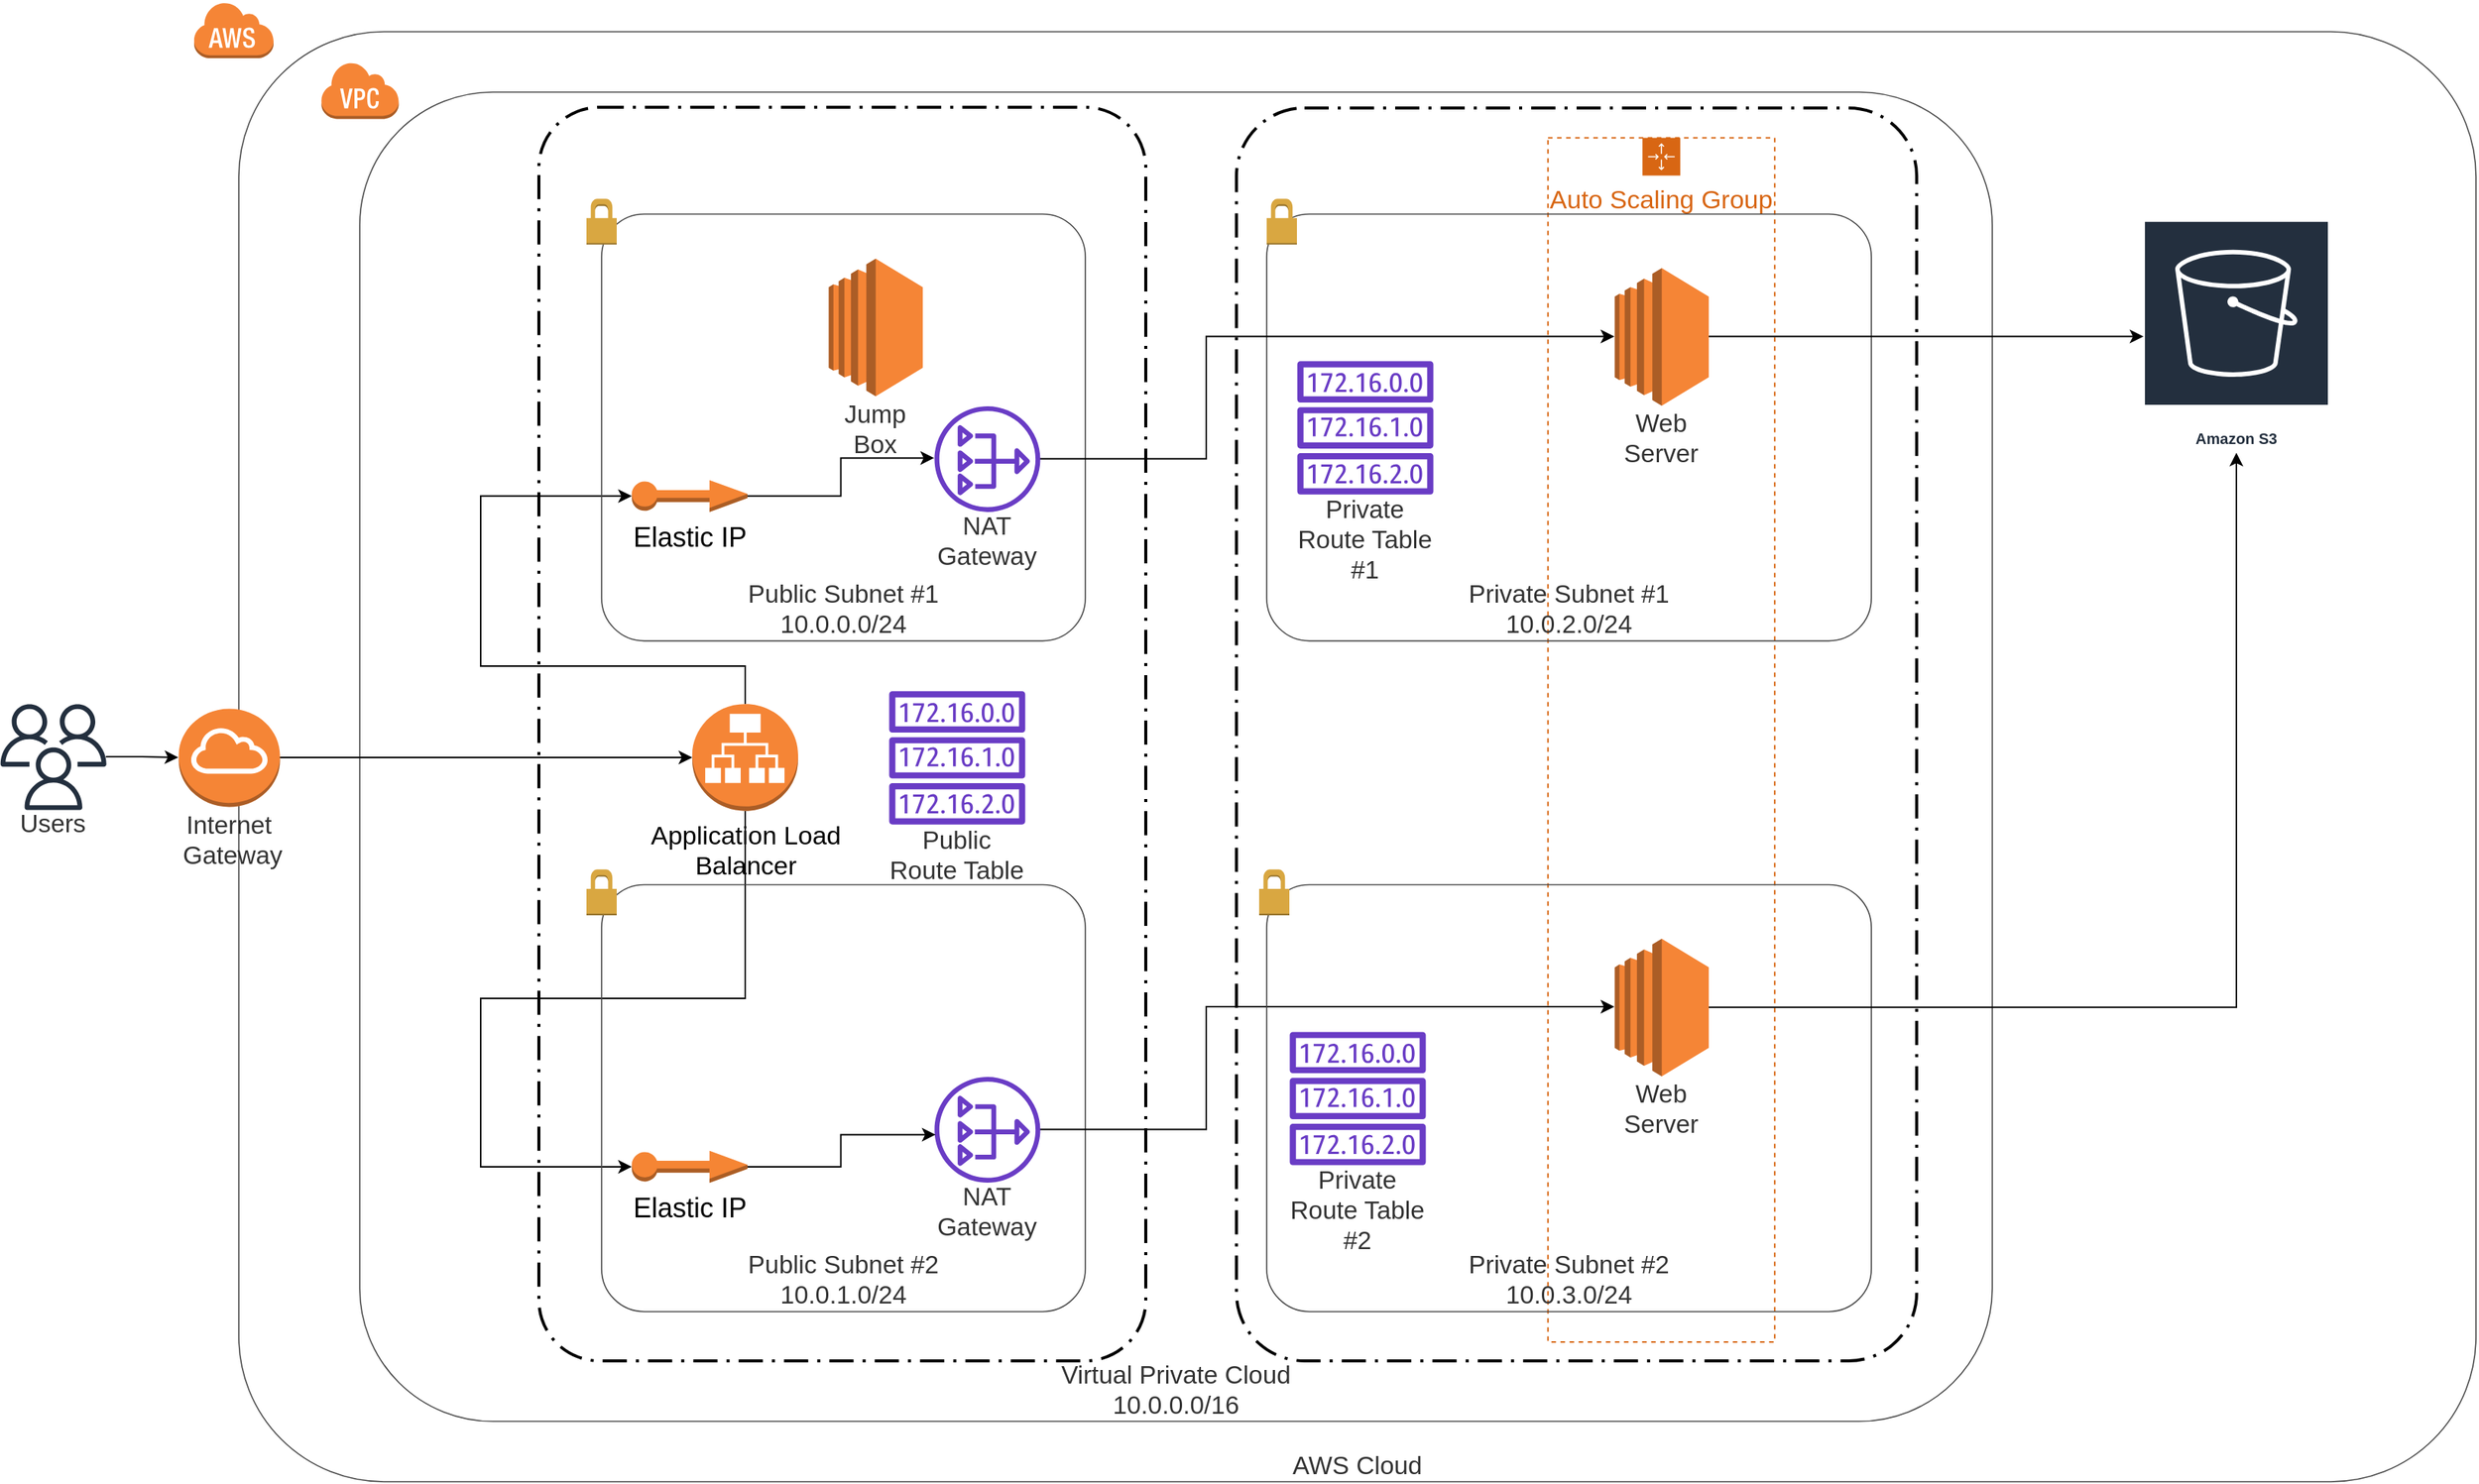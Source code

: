 <mxfile version="15.2.7" type="device"><diagram id="9_8ljSnjN0PdX_t8s5Fa" name="Page-1"><mxGraphModel dx="1662" dy="838" grid="1" gridSize="10" guides="1" tooltips="1" connect="1" arrows="1" fold="1" page="1" pageScale="1" pageWidth="850" pageHeight="1100" math="0" shadow="0"><root><mxCell id="0"/><mxCell id="1" parent="0"/><mxCell id="hPg0l2d3v6UohcGCYwUa-8" value="AWS Cloud" style="rounded=1;arcSize=10;dashed=0;verticalAlign=bottom;whiteSpace=wrap;fontSize=16.7;fontColor=#333333;spacing=0;strokeColor=#474747;fillOpacity=0;fillColor=#000000;strokeWidth=0.8;html=1;" parent="1" vertex="1"><mxGeometry x="280" y="80" width="1480" height="960" as="geometry"/></mxCell><mxCell id="ukanTvBXOWu9aK6D2yAv-57" value="&lt;font style=&quot;font-size: 17px&quot;&gt;Auto Scaling Group&lt;/font&gt;" style="points=[[0,0],[0.25,0],[0.5,0],[0.75,0],[1,0],[1,0.25],[1,0.5],[1,0.75],[1,1],[0.75,1],[0.5,1],[0.25,1],[0,1],[0,0.75],[0,0.5],[0,0.25]];outlineConnect=0;gradientColor=none;html=1;whiteSpace=wrap;fontSize=12;fontStyle=0;shape=mxgraph.aws4.groupCenter;grIcon=mxgraph.aws4.group_auto_scaling_group;grStroke=1;strokeColor=#D86613;fillColor=none;verticalAlign=top;align=center;fontColor=#D86613;dashed=1;spacingTop=25;" parent="hPg0l2d3v6UohcGCYwUa-8" vertex="1"><mxGeometry x="866.1" y="70.275" width="150" height="797.248" as="geometry"/></mxCell><mxCell id="hPg0l2d3v6UohcGCYwUa-12" value="Virtual Private Cloud&lt;br&gt;10.0.0.0/16" style="rounded=1;arcSize=10;dashed=0;verticalAlign=bottom;whiteSpace=wrap;fontSize=16.7;fontColor=#333333;spacing=0;strokeColor=#474747;fillOpacity=0;fillColor=#000000;strokeWidth=0.8;html=1;container=0;" parent="hPg0l2d3v6UohcGCYwUa-8" vertex="1"><mxGeometry x="80" y="40" width="1080" height="880" as="geometry"/></mxCell><mxCell id="ukanTvBXOWu9aK6D2yAv-23" value="Private Subnet #1&lt;br&gt;10.0.2.0/24" style="rounded=1;arcSize=10;dashed=0;verticalAlign=bottom;whiteSpace=wrap;fontSize=16.7;fontColor=#333333;spacing=0;strokeColor=#474747;fillOpacity=0;fillColor=#000000;strokeWidth=0.8;html=1;" parent="hPg0l2d3v6UohcGCYwUa-8" vertex="1"><mxGeometry x="680" y="120.73" width="400" height="282.57" as="geometry"/></mxCell><mxCell id="hPg0l2d3v6UohcGCYwUa-13" value="" style="shape=mxgraph.aws3.virtual_private_cloud;fillColor=#F58536;" parent="hPg0l2d3v6UohcGCYwUa-8" vertex="1"><mxGeometry x="54.242" y="19.817" width="51.515" height="37.884" as="geometry"/></mxCell><mxCell id="ukanTvBXOWu9aK6D2yAv-42" style="edgeStyle=orthogonalEdgeStyle;rounded=0;orthogonalLoop=1;jettySize=auto;html=1;entryX=0;entryY=0.5;entryDx=0;entryDy=0;entryPerimeter=0;" parent="hPg0l2d3v6UohcGCYwUa-8" source="eSD-YjLWbk_EXA9ssDNA-8" target="ukanTvBXOWu9aK6D2yAv-7" edge="1"><mxGeometry x="360" y="120" as="geometry"><Array as="points"><mxPoint x="335" y="420"/><mxPoint x="160" y="420"/><mxPoint x="160" y="307"/></Array></mxGeometry></mxCell><mxCell id="ukanTvBXOWu9aK6D2yAv-43" style="edgeStyle=orthogonalEdgeStyle;rounded=0;orthogonalLoop=1;jettySize=auto;html=1;entryX=0;entryY=0.5;entryDx=0;entryDy=0;entryPerimeter=0;" parent="hPg0l2d3v6UohcGCYwUa-8" source="eSD-YjLWbk_EXA9ssDNA-8" target="ukanTvBXOWu9aK6D2yAv-14" edge="1"><mxGeometry x="360" y="120" as="geometry"><Array as="points"><mxPoint x="335" y="640"/><mxPoint x="160" y="640"/><mxPoint x="160" y="751"/></Array></mxGeometry></mxCell><mxCell id="eSD-YjLWbk_EXA9ssDNA-8" value="Application Load&lt;br&gt;Balancer" style="outlineConnect=0;dashed=0;verticalLabelPosition=bottom;verticalAlign=top;align=center;html=1;shape=mxgraph.aws3.application_load_balancer;fillColor=#F58536;gradientColor=none;fontSize=17;" parent="hPg0l2d3v6UohcGCYwUa-8" vertex="1"><mxGeometry x="300" y="445.175" width="70" height="70.642" as="geometry"/></mxCell><mxCell id="3JGuSOdNoXyZ8qZ8k8i8-1" value="Public Subnet #1&lt;br&gt;10.0.0.0/24" style="rounded=1;arcSize=10;dashed=0;verticalAlign=bottom;whiteSpace=wrap;fontSize=16.7;fontColor=#333333;spacing=0;strokeColor=#474747;fillOpacity=0;fillColor=#000000;strokeWidth=0.8;html=1;" parent="hPg0l2d3v6UohcGCYwUa-8" vertex="1"><mxGeometry x="240" y="120.734" width="320" height="282.569" as="geometry"/></mxCell><mxCell id="3JGuSOdNoXyZ8qZ8k8i8-2" value="" style="shape=mxgraph.aws3.permissions;fillColor=#D9A741;" parent="hPg0l2d3v6UohcGCYwUa-8" vertex="1"><mxGeometry x="230" y="110.642" width="20" height="30.275" as="geometry"/></mxCell><mxCell id="ukanTvBXOWu9aK6D2yAv-48" style="edgeStyle=orthogonalEdgeStyle;rounded=0;orthogonalLoop=1;jettySize=auto;html=1;entryX=0;entryY=0.5;entryDx=0;entryDy=0;entryPerimeter=0;" parent="hPg0l2d3v6UohcGCYwUa-8" source="hPg0l2d3v6UohcGCYwUa-29" target="ukanTvBXOWu9aK6D2yAv-27" edge="1"><mxGeometry x="360" y="120" as="geometry"><Array as="points"><mxPoint x="640" y="283.211"/><mxPoint x="640" y="201.468"/></Array></mxGeometry></mxCell><UserObject label="NAT Gateway" lucidchartObjectId="k8J9xWuGcrYL" id="hPg0l2d3v6UohcGCYwUa-29"><mxCell style="html=1;overflow=block;blockSpacing=1;whiteSpace=wrap;shape=mxgraph.aws4.nat_gateway;labelPosition=center;verticalLabelPosition=bottom;align=center;verticalAlign=top;strokeColor=none;whiteSpace=wrap;fontSize=16.7;fontColor=#333333;spacing=0;strokeOpacity=100;rounded=1;absoluteArcSize=1;arcSize=9;fillColor=#693cc5;strokeWidth=2.3;" parent="hPg0l2d3v6UohcGCYwUa-8" vertex="1"><mxGeometry x="460" y="247.385" width="70" height="70.642" as="geometry"/></mxCell></UserObject><mxCell id="ukanTvBXOWu9aK6D2yAv-46" style="edgeStyle=orthogonalEdgeStyle;rounded=0;orthogonalLoop=1;jettySize=auto;html=1;entryX=0;entryY=0.493;entryDx=0;entryDy=0;entryPerimeter=0;" parent="hPg0l2d3v6UohcGCYwUa-8" source="ukanTvBXOWu9aK6D2yAv-7" target="hPg0l2d3v6UohcGCYwUa-29" edge="1"><mxGeometry x="360" y="120" as="geometry"/></mxCell><mxCell id="ukanTvBXOWu9aK6D2yAv-7" value="&lt;font style=&quot;font-size: 18px&quot;&gt;Elastic IP&lt;/font&gt;" style="outlineConnect=0;dashed=0;verticalLabelPosition=bottom;verticalAlign=top;align=center;html=1;shape=mxgraph.aws3.elastic_ip;fillColor=#F58534;gradientColor=none;fontSize=17;" parent="hPg0l2d3v6UohcGCYwUa-8" vertex="1"><mxGeometry x="260" y="296.835" width="76.5" height="21.193" as="geometry"/></mxCell><UserObject label="Jump Box" lucidchartObjectId="9-J9aKVi-Kyo" id="9VPYlxgBtkbdzvwf1XIm-1"><mxCell style="html=1;overflow=block;blockSpacing=1;whiteSpace=wrap;shape=mxgraph.aws3.ec2;labelPosition=center;verticalLabelPosition=bottom;align=center;verticalAlign=top;whiteSpace=wrap;fontSize=16.7;fontColor=#333333;spacing=3.8;strokeColor=#5e5e5e;strokeOpacity=100;rounded=1;absoluteArcSize=1;arcSize=9;fillColor=#f58536;strokeWidth=2.3;" parent="hPg0l2d3v6UohcGCYwUa-8" vertex="1"><mxGeometry x="390" y="150.004" width="62.2" height="91.159" as="geometry"/></mxCell></UserObject><mxCell id="ukanTvBXOWu9aK6D2yAv-11" value="Public Subnet #2&lt;br&gt;10.0.1.0/24" style="rounded=1;arcSize=10;dashed=0;verticalAlign=bottom;whiteSpace=wrap;fontSize=16.7;fontColor=#333333;spacing=0;strokeColor=#474747;fillOpacity=0;fillColor=#000000;strokeWidth=0.8;html=1;" parent="hPg0l2d3v6UohcGCYwUa-8" vertex="1"><mxGeometry x="240" y="564.771" width="320" height="282.569" as="geometry"/></mxCell><mxCell id="ukanTvBXOWu9aK6D2yAv-12" value="" style="shape=mxgraph.aws3.permissions;fillColor=#D9A741;" parent="hPg0l2d3v6UohcGCYwUa-8" vertex="1"><mxGeometry x="230" y="554.679" width="20" height="30.275" as="geometry"/></mxCell><mxCell id="ukanTvBXOWu9aK6D2yAv-47" style="edgeStyle=orthogonalEdgeStyle;rounded=0;orthogonalLoop=1;jettySize=auto;html=1;" parent="hPg0l2d3v6UohcGCYwUa-8" source="ukanTvBXOWu9aK6D2yAv-13" target="ukanTvBXOWu9aK6D2yAv-37" edge="1"><mxGeometry x="360" y="120" as="geometry"><Array as="points"><mxPoint x="640" y="727.248"/><mxPoint x="640" y="645.505"/></Array></mxGeometry></mxCell><UserObject label="NAT Gateway" lucidchartObjectId="k8J9xWuGcrYL" id="ukanTvBXOWu9aK6D2yAv-13"><mxCell style="html=1;overflow=block;blockSpacing=1;whiteSpace=wrap;shape=mxgraph.aws4.nat_gateway;labelPosition=center;verticalLabelPosition=bottom;align=center;verticalAlign=top;strokeColor=none;whiteSpace=wrap;fontSize=16.7;fontColor=#333333;spacing=0;strokeOpacity=100;rounded=1;absoluteArcSize=1;arcSize=9;fillColor=#693cc5;strokeWidth=2.3;" parent="hPg0l2d3v6UohcGCYwUa-8" vertex="1"><mxGeometry x="460" y="691.422" width="70" height="70.642" as="geometry"/></mxCell></UserObject><mxCell id="ukanTvBXOWu9aK6D2yAv-45" style="edgeStyle=orthogonalEdgeStyle;rounded=0;orthogonalLoop=1;jettySize=auto;html=1;entryX=0.014;entryY=0.55;entryDx=0;entryDy=0;entryPerimeter=0;" parent="hPg0l2d3v6UohcGCYwUa-8" source="ukanTvBXOWu9aK6D2yAv-14" target="ukanTvBXOWu9aK6D2yAv-13" edge="1"><mxGeometry x="360" y="120" as="geometry"/></mxCell><mxCell id="ukanTvBXOWu9aK6D2yAv-14" value="&lt;font style=&quot;font-size: 18px&quot;&gt;Elastic IP&lt;/font&gt;" style="outlineConnect=0;dashed=0;verticalLabelPosition=bottom;verticalAlign=top;align=center;html=1;shape=mxgraph.aws3.elastic_ip;fillColor=#F58534;gradientColor=none;fontSize=17;" parent="hPg0l2d3v6UohcGCYwUa-8" vertex="1"><mxGeometry x="260" y="740.872" width="76.5" height="21.193" as="geometry"/></mxCell><UserObject label="Public Route Table" lucidchartObjectId="IJK96jVez57v" id="hPg0l2d3v6UohcGCYwUa-34"><mxCell style="html=1;overflow=block;blockSpacing=1;whiteSpace=wrap;shape=mxgraph.aws4.route_table;labelPosition=center;verticalLabelPosition=bottom;align=center;verticalAlign=top;strokeColor=none;whiteSpace=wrap;fontSize=16.7;fontColor=#333333;spacing=0;strokeOpacity=100;rounded=1;absoluteArcSize=1;arcSize=9;fillColor=#693cc5;strokeWidth=2.3;" parent="hPg0l2d3v6UohcGCYwUa-8" vertex="1"><mxGeometry x="430" y="435.087" width="90" height="90.826" as="geometry"/></mxCell></UserObject><mxCell id="ukanTvBXOWu9aK6D2yAv-24" value="" style="shape=mxgraph.aws3.permissions;fillColor=#D9A741;" parent="hPg0l2d3v6UohcGCYwUa-8" vertex="1"><mxGeometry x="680" y="110.642" width="20" height="30.275" as="geometry"/></mxCell><mxCell id="BoE23ahjshUWDHvn2l8g-11" style="edgeStyle=orthogonalEdgeStyle;rounded=0;orthogonalLoop=1;jettySize=auto;html=1;" edge="1" parent="hPg0l2d3v6UohcGCYwUa-8" source="ukanTvBXOWu9aK6D2yAv-27" target="BoE23ahjshUWDHvn2l8g-10"><mxGeometry relative="1" as="geometry"/></mxCell><UserObject label="Web Server" lucidchartObjectId="9-J9aKVi-Kyo" id="ukanTvBXOWu9aK6D2yAv-27"><mxCell style="html=1;overflow=block;blockSpacing=1;whiteSpace=wrap;shape=mxgraph.aws3.ec2;labelPosition=center;verticalLabelPosition=bottom;align=center;verticalAlign=top;whiteSpace=wrap;fontSize=16.7;fontColor=#333333;spacing=3.8;strokeColor=#5e5e5e;strokeOpacity=100;rounded=1;absoluteArcSize=1;arcSize=9;fillColor=#f58536;strokeWidth=2.3;" parent="hPg0l2d3v6UohcGCYwUa-8" vertex="1"><mxGeometry x="910" y="156.227" width="62.2" height="91.159" as="geometry"/></mxCell></UserObject><UserObject label="Private Route Table #1" lucidchartObjectId="IJK96jVez57v" id="ukanTvBXOWu9aK6D2yAv-28"><mxCell style="html=1;overflow=block;blockSpacing=1;whiteSpace=wrap;shape=mxgraph.aws4.route_table;labelPosition=center;verticalLabelPosition=bottom;align=center;verticalAlign=top;strokeColor=none;whiteSpace=wrap;fontSize=16.7;fontColor=#333333;spacing=0;strokeOpacity=100;rounded=1;absoluteArcSize=1;arcSize=9;fillColor=#693cc5;strokeWidth=2.3;" parent="hPg0l2d3v6UohcGCYwUa-8" vertex="1"><mxGeometry x="700" y="216.606" width="90" height="90.826" as="geometry"/></mxCell></UserObject><mxCell id="ukanTvBXOWu9aK6D2yAv-35" value="Private Subnet #2&lt;br&gt;10.0.3.0/24" style="rounded=1;arcSize=10;dashed=0;verticalAlign=bottom;whiteSpace=wrap;fontSize=16.7;fontColor=#333333;spacing=0;strokeColor=#474747;fillOpacity=0;fillColor=#000000;strokeWidth=0.8;html=1;" parent="hPg0l2d3v6UohcGCYwUa-8" vertex="1"><mxGeometry x="680" y="564.771" width="400" height="282.569" as="geometry"/></mxCell><mxCell id="ukanTvBXOWu9aK6D2yAv-36" value="" style="shape=mxgraph.aws3.permissions;fillColor=#D9A741;" parent="hPg0l2d3v6UohcGCYwUa-8" vertex="1"><mxGeometry x="675" y="554.679" width="20" height="30.275" as="geometry"/></mxCell><mxCell id="BoE23ahjshUWDHvn2l8g-12" style="edgeStyle=orthogonalEdgeStyle;rounded=0;orthogonalLoop=1;jettySize=auto;html=1;" edge="1" parent="hPg0l2d3v6UohcGCYwUa-8" source="ukanTvBXOWu9aK6D2yAv-37" target="BoE23ahjshUWDHvn2l8g-10"><mxGeometry relative="1" as="geometry"/></mxCell><UserObject label="Web Server" lucidchartObjectId="9-J9aKVi-Kyo" id="ukanTvBXOWu9aK6D2yAv-37"><mxCell style="html=1;overflow=block;blockSpacing=1;whiteSpace=wrap;shape=mxgraph.aws3.ec2;labelPosition=center;verticalLabelPosition=bottom;align=center;verticalAlign=top;whiteSpace=wrap;fontSize=16.7;fontColor=#333333;spacing=3.8;strokeColor=#5e5e5e;strokeOpacity=100;rounded=1;absoluteArcSize=1;arcSize=9;fillColor=#f58536;strokeWidth=2.3;" parent="hPg0l2d3v6UohcGCYwUa-8" vertex="1"><mxGeometry x="910" y="600.263" width="62.2" height="91.159" as="geometry"/></mxCell></UserObject><UserObject label="Private Route Table #2" lucidchartObjectId="IJK96jVez57v" id="ukanTvBXOWu9aK6D2yAv-38"><mxCell style="html=1;overflow=block;blockSpacing=1;whiteSpace=wrap;shape=mxgraph.aws4.route_table;labelPosition=center;verticalLabelPosition=bottom;align=center;verticalAlign=top;strokeColor=none;whiteSpace=wrap;fontSize=16.7;fontColor=#333333;spacing=0;strokeOpacity=100;rounded=1;absoluteArcSize=1;arcSize=9;fillColor=#693cc5;strokeWidth=2.3;" parent="hPg0l2d3v6UohcGCYwUa-8" vertex="1"><mxGeometry x="695" y="660.642" width="90" height="90.826" as="geometry"/></mxCell></UserObject><mxCell id="BoE23ahjshUWDHvn2l8g-10" value="Amazon S3" style="sketch=0;outlineConnect=0;fontColor=#232F3E;gradientColor=none;strokeColor=#ffffff;fillColor=#232F3E;dashed=0;verticalLabelPosition=middle;verticalAlign=bottom;align=center;html=1;whiteSpace=wrap;fontSize=10;fontStyle=1;spacing=3;shape=mxgraph.aws4.productIcon;prIcon=mxgraph.aws4.s3;" vertex="1" parent="hPg0l2d3v6UohcGCYwUa-8"><mxGeometry x="1260" y="124.92" width="123.02" height="153.77" as="geometry"/></mxCell><mxCell id="BoE23ahjshUWDHvn2l8g-13" value="" style="rounded=1;arcSize=10;dashed=1;fillColor=none;gradientColor=none;dashPattern=8 3 1 3;strokeWidth=2;" vertex="1" parent="hPg0l2d3v6UohcGCYwUa-8"><mxGeometry x="198.5" y="50" width="401.5" height="830" as="geometry"/></mxCell><mxCell id="BoE23ahjshUWDHvn2l8g-14" value="" style="rounded=1;arcSize=10;dashed=1;fillColor=none;gradientColor=none;dashPattern=8 3 1 3;strokeWidth=2;" vertex="1" parent="hPg0l2d3v6UohcGCYwUa-8"><mxGeometry x="660" y="50.5" width="450" height="829.5" as="geometry"/></mxCell><mxCell id="ukanTvBXOWu9aK6D2yAv-40" value="" style="edgeStyle=orthogonalEdgeStyle;rounded=0;orthogonalLoop=1;jettySize=auto;html=1;" parent="1" source="hPg0l2d3v6UohcGCYwUa-25" target="hPg0l2d3v6UohcGCYwUa-27" edge="1"><mxGeometry relative="1" as="geometry"/></mxCell><UserObject label="Users" lucidchartObjectId="Vjn9gCpcLURL" id="hPg0l2d3v6UohcGCYwUa-25"><mxCell style="html=1;overflow=block;blockSpacing=1;whiteSpace=wrap;shape=mxgraph.aws4.users;labelPosition=center;verticalLabelPosition=bottom;align=center;verticalAlign=top;strokeColor=none;whiteSpace=wrap;fontSize=16.7;fontColor=#333333;spacing=0;strokeOpacity=100;rounded=1;absoluteArcSize=1;arcSize=9;fillColor=#232f3e;strokeWidth=2.3;" parent="1" vertex="1"><mxGeometry x="122.13" y="525" width="70" height="70" as="geometry"/></mxCell></UserObject><mxCell id="hPg0l2d3v6UohcGCYwUa-9" value="" style="shape=mxgraph.aws3.cloud;fillColor=#F58536;" parent="1" vertex="1"><mxGeometry x="250" y="60" width="52.96" height="37.54" as="geometry"/></mxCell><mxCell id="ukanTvBXOWu9aK6D2yAv-41" value="" style="edgeStyle=orthogonalEdgeStyle;rounded=0;orthogonalLoop=1;jettySize=auto;html=1;" parent="1" source="hPg0l2d3v6UohcGCYwUa-27" target="eSD-YjLWbk_EXA9ssDNA-8" edge="1"><mxGeometry relative="1" as="geometry"/></mxCell><UserObject label="Internet Gateway" lucidchartObjectId="0_t980qT_xJ7" id="hPg0l2d3v6UohcGCYwUa-27"><mxCell style="html=1;overflow=block;blockSpacing=1;whiteSpace=wrap;shape=mxgraph.aws3.internet_gateway;labelPosition=center;verticalLabelPosition=bottom;align=center;verticalAlign=top;whiteSpace=wrap;fontSize=16.7;fontColor=#333333;spacing=3.8;strokeColor=#5e5e5e;strokeOpacity=100;rounded=1;absoluteArcSize=1;arcSize=9;fillColor=#f58536;strokeWidth=2.3;" parent="1" vertex="1"><mxGeometry x="240" y="528" width="66.98" height="65" as="geometry"/></mxCell></UserObject></root></mxGraphModel></diagram></mxfile>